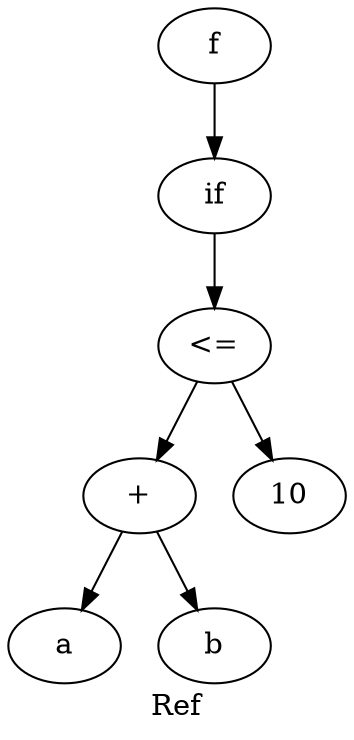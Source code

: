 digraph grafo {
  label="Ref";
  88167088652352 [ label="f" ];
  88167088652352 -> 88167088652640;
  88167088652640 [ label="if" ];
  88167088652640 -> 88167088652592;
  88167088652592 [ label="<=" ];
  88167088652592 -> 88167088652496;
  88167088652496 [ label="+" ];
  88167088652496 -> 88167088652400;
  88167088652400 [ label="a" ];
  88167088652496 -> 88167088652448;
  88167088652448 [ label="b" ];
  88167088652592 -> 88167088652544;
  88167088652544 [ label="10" ];
}
